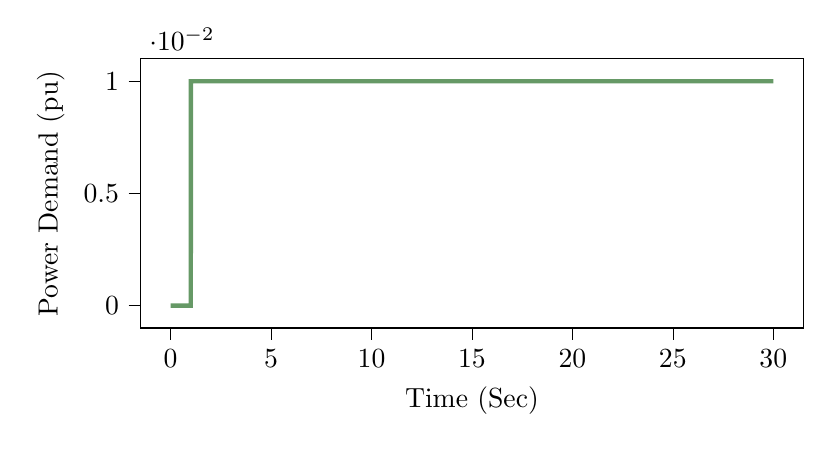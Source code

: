 % This file was created by tikzplotlib v0.9.1.
\begin{tikzpicture}

\definecolor{color0}{rgb}{0.122,0.467,0.706}

\begin{axis}[
compat=newest,
tick align=outside,
tick pos=left,
x grid style={white!69.02!black},
xmin=-1.5, xmax=31.5,
xtick style={color=black},
y grid style={white!69.02!black},
ymin=-0.001, ymax=0.011,
ytick style={color=black},
scaled y ticks=true,
scaled y ticks=base 10:2,
width=10cm,
height=5cm,
xlabel=Time (Sec),
ylabel=Power Demand (pu)
]
\addplot [ultra thick, green!20!gray]
table {%
0 0
0.01 0
0.02 0
0.03 0
0.04 0
0.05 0
0.06 0
0.07 0
0.08 0
0.09 0
0.1 0
0.11 0
0.12 0
0.13 0
0.14 0
0.15 0
0.16 0
0.17 0
0.18 0
0.19 0
0.2 0
0.21 0
0.22 0
0.23 0
0.24 0
0.25 0
0.26 0
0.27 0
0.28 0
0.29 0
0.3 0
0.31 0
0.32 0
0.33 0
0.34 0
0.35 0
0.36 0
0.37 0
0.38 0
0.39 0
0.4 0
0.41 0
0.42 0
0.43 0
0.44 0
0.45 0
0.46 0
0.47 0
0.48 0
0.49 0
0.5 0
0.51 0
0.52 0
0.53 0
0.54 0
0.55 0
0.56 0
0.57 0
0.58 0
0.59 0
0.6 0
0.61 0
0.62 0
0.63 0
0.64 0
0.65 0
0.66 0
0.67 0
0.68 0
0.69 0
0.7 0
0.71 0
0.72 0
0.73 0
0.74 0
0.75 0
0.76 0
0.77 0
0.78 0
0.79 0
0.8 0
0.81 0
0.82 0
0.83 0
0.84 0
0.85 0
0.86 0
0.87 0
0.88 0
0.89 0
0.9 0
0.91 0
0.92 0
0.93 0
0.94 0
0.95 0
0.96 0
0.97 0
0.98 0
0.99 0
1 0
1.01 0.01
1.02 0.01
1.03 0.01
1.04 0.01
1.05 0.01
1.06 0.01
1.07 0.01
1.08 0.01
1.09 0.01
1.1 0.01
1.11 0.01
1.12 0.01
1.13 0.01
1.14 0.01
1.15 0.01
1.16 0.01
1.17 0.01
1.18 0.01
1.19 0.01
1.2 0.01
1.21 0.01
1.22 0.01
1.23 0.01
1.24 0.01
1.25 0.01
1.26 0.01
1.27 0.01
1.28 0.01
1.29 0.01
1.3 0.01
1.31 0.01
1.32 0.01
1.33 0.01
1.34 0.01
1.35 0.01
1.36 0.01
1.37 0.01
1.38 0.01
1.39 0.01
1.4 0.01
1.41 0.01
1.42 0.01
1.43 0.01
1.44 0.01
1.45 0.01
1.46 0.01
1.47 0.01
1.48 0.01
1.49 0.01
1.5 0.01
1.51 0.01
1.52 0.01
1.53 0.01
1.54 0.01
1.55 0.01
1.56 0.01
1.57 0.01
1.58 0.01
1.59 0.01
1.6 0.01
1.61 0.01
1.62 0.01
1.63 0.01
1.64 0.01
1.65 0.01
1.66 0.01
1.67 0.01
1.68 0.01
1.69 0.01
1.7 0.01
1.71 0.01
1.72 0.01
1.73 0.01
1.74 0.01
1.75 0.01
1.76 0.01
1.77 0.01
1.78 0.01
1.79 0.01
1.8 0.01
1.81 0.01
1.82 0.01
1.83 0.01
1.84 0.01
1.85 0.01
1.86 0.01
1.87 0.01
1.88 0.01
1.89 0.01
1.9 0.01
1.91 0.01
1.92 0.01
1.93 0.01
1.94 0.01
1.95 0.01
1.96 0.01
1.97 0.01
1.98 0.01
1.99 0.01
2 0.01
2.01 0.01
2.02 0.01
2.03 0.01
2.04 0.01
2.05 0.01
2.06 0.01
2.07 0.01
2.08 0.01
2.09 0.01
2.1 0.01
2.11 0.01
2.12 0.01
2.13 0.01
2.14 0.01
2.15 0.01
2.16 0.01
2.17 0.01
2.18 0.01
2.19 0.01
2.2 0.01
2.21 0.01
2.22 0.01
2.23 0.01
2.24 0.01
2.25 0.01
2.26 0.01
2.27 0.01
2.28 0.01
2.29 0.01
2.3 0.01
2.31 0.01
2.32 0.01
2.33 0.01
2.34 0.01
2.35 0.01
2.36 0.01
2.37 0.01
2.38 0.01
2.39 0.01
2.4 0.01
2.41 0.01
2.42 0.01
2.43 0.01
2.44 0.01
2.45 0.01
2.46 0.01
2.47 0.01
2.48 0.01
2.49 0.01
2.5 0.01
2.51 0.01
2.52 0.01
2.53 0.01
2.54 0.01
2.55 0.01
2.56 0.01
2.57 0.01
2.58 0.01
2.59 0.01
2.6 0.01
2.61 0.01
2.62 0.01
2.63 0.01
2.64 0.01
2.65 0.01
2.66 0.01
2.67 0.01
2.68 0.01
2.69 0.01
2.7 0.01
2.71 0.01
2.72 0.01
2.73 0.01
2.74 0.01
2.75 0.01
2.76 0.01
2.77 0.01
2.78 0.01
2.79 0.01
2.8 0.01
2.81 0.01
2.82 0.01
2.83 0.01
2.84 0.01
2.85 0.01
2.86 0.01
2.87 0.01
2.88 0.01
2.89 0.01
2.9 0.01
2.91 0.01
2.92 0.01
2.93 0.01
2.94 0.01
2.95 0.01
2.96 0.01
2.97 0.01
2.98 0.01
2.99 0.01
3.0 0.01
3.01 0.01
3.02 0.01
3.03 0.01
3.04 0.01
3.05 0.01
3.06 0.01
3.07 0.01
3.08 0.01
3.09 0.01
3.1 0.01
3.11 0.01
3.12 0.01
3.13 0.01
3.14 0.01
3.15 0.01
3.16 0.01
3.17 0.01
3.18 0.01
3.19 0.01
3.2 0.01
3.21 0.01
3.22 0.01
3.23 0.01
3.24 0.01
3.25 0.01
3.26 0.01
3.27 0.01
3.28 0.01
3.29 0.01
3.3 0.01
3.31 0.01
3.32 0.01
3.33 0.01
3.34 0.01
3.35 0.01
3.36 0.01
3.37 0.01
3.38 0.01
3.39 0.01
3.4 0.01
3.41 0.01
3.42 0.01
3.43 0.01
3.44 0.01
3.45 0.01
3.46 0.01
3.47 0.01
3.48 0.01
3.49 0.01
3.5 0.01
3.51 0.01
3.52 0.01
3.53 0.01
3.54 0.01
3.55 0.01
3.56 0.01
3.57 0.01
3.58 0.01
3.59 0.01
3.6 0.01
3.61 0.01
3.62 0.01
3.63 0.01
3.64 0.01
3.65 0.01
3.66 0.01
3.67 0.01
3.68 0.01
3.69 0.01
3.7 0.01
3.71 0.01
3.72 0.01
3.73 0.01
3.74 0.01
3.75 0.01
3.76 0.01
3.77 0.01
3.78 0.01
3.79 0.01
3.8 0.01
3.81 0.01
3.82 0.01
3.83 0.01
3.84 0.01
3.85 0.01
3.86 0.01
3.87 0.01
3.88 0.01
3.89 0.01
3.9 0.01
3.91 0.01
3.92 0.01
3.93 0.01
3.94 0.01
3.95 0.01
3.96 0.01
3.97 0.01
3.98 0.01
3.99 0.01
4.0 0.01
4.01 0.01
4.02 0.01
4.03 0.01
4.04 0.01
4.05 0.01
4.06 0.01
4.07 0.01
4.08 0.01
4.09 0.01
4.1 0.01
4.11 0.01
4.12 0.01
4.13 0.01
4.14 0.01
4.15 0.01
4.16 0.01
4.17 0.01
4.18 0.01
4.19 0.01
4.2 0.01
4.21 0.01
4.22 0.01
4.23 0.01
4.24 0.01
4.25 0.01
4.26 0.01
4.27 0.01
4.28 0.01
4.29 0.01
4.3 0.01
4.31 0.01
4.32 0.01
4.33 0.01
4.34 0.01
4.35 0.01
4.36 0.01
4.37 0.01
4.38 0.01
4.39 0.01
4.4 0.01
4.41 0.01
4.42 0.01
4.43 0.01
4.44 0.01
4.45 0.01
4.46 0.01
4.47 0.01
4.48 0.01
4.49 0.01
4.5 0.01
4.51 0.01
4.52 0.01
4.53 0.01
4.54 0.01
4.55 0.01
4.56 0.01
4.57 0.01
4.58 0.01
4.59 0.01
4.6 0.01
4.61 0.01
4.62 0.01
4.63 0.01
4.64 0.01
4.65 0.01
4.66 0.01
4.67 0.01
4.68 0.01
4.69 0.01
4.7 0.01
4.71 0.01
4.72 0.01
4.73 0.01
4.74 0.01
4.75 0.01
4.76 0.01
4.77 0.01
4.78 0.01
4.79 0.01
4.8 0.01
4.81 0.01
4.82 0.01
4.83 0.01
4.84 0.01
4.85 0.01
4.86 0.01
4.87 0.01
4.88 0.01
4.89 0.01
4.9 0.01
4.91 0.01
4.92 0.01
4.93 0.01
4.94 0.01
4.95 0.01
4.96 0.01
4.97 0.01
4.98 0.01
4.99 0.01
5.0 0.01
5.01 0.01
5.02 0.01
5.03 0.01
5.04 0.01
5.05 0.01
5.06 0.01
5.07 0.01
5.08 0.01
5.09 0.01
5.1 0.01
5.11 0.01
5.12 0.01
5.13 0.01
5.14 0.01
5.15 0.01
5.16 0.01
5.17 0.01
5.18 0.01
5.19 0.01
5.2 0.01
5.21 0.01
5.22 0.01
5.23 0.01
5.24 0.01
5.25 0.01
5.26 0.01
5.27 0.01
5.28 0.01
5.29 0.01
5.3 0.01
5.31 0.01
5.32 0.01
5.33 0.01
5.34 0.01
5.35 0.01
5.36 0.01
5.37 0.01
5.38 0.01
5.39 0.01
5.4 0.01
5.41 0.01
5.42 0.01
5.43 0.01
5.44 0.01
5.45 0.01
5.46 0.01
5.47 0.01
5.48 0.01
5.49 0.01
5.5 0.01
5.51 0.01
5.52 0.01
5.53 0.01
5.54 0.01
5.55 0.01
5.56 0.01
5.57 0.01
5.58 0.01
5.59 0.01
5.6 0.01
5.61 0.01
5.62 0.01
5.63 0.01
5.64 0.01
5.65 0.01
5.66 0.01
5.67 0.01
5.68 0.01
5.69 0.01
5.7 0.01
5.71 0.01
5.72 0.01
5.73 0.01
5.74 0.01
5.75 0.01
5.76 0.01
5.77 0.01
5.78 0.01
5.79 0.01
5.8 0.01
5.81 0.01
5.82 0.01
5.83 0.01
5.84 0.01
5.85 0.01
5.86 0.01
5.87 0.01
5.88 0.01
5.89 0.01
5.9 0.01
5.91 0.01
5.92 0.01
5.93 0.01
5.94 0.01
5.95 0.01
5.96 0.01
5.97 0.01
5.98 0.01
5.99 0.01
6.0 0.01
6.01 0.01
6.02 0.01
6.03 0.01
6.04 0.01
6.05 0.01
6.06 0.01
6.07 0.01
6.08 0.01
6.09 0.01
6.1 0.01
6.11 0.01
6.12 0.01
6.13 0.01
6.14 0.01
6.15 0.01
6.16 0.01
6.17 0.01
6.18 0.01
6.19 0.01
6.2 0.01
6.21 0.01
6.22 0.01
6.23 0.01
6.24 0.01
6.25 0.01
6.26 0.01
6.27 0.01
6.28 0.01
6.29 0.01
6.3 0.01
6.31 0.01
6.32 0.01
6.33 0.01
6.34 0.01
6.35 0.01
6.36 0.01
6.37 0.01
6.38 0.01
6.39 0.01
6.4 0.01
6.41 0.01
6.42 0.01
6.43 0.01
6.44 0.01
6.45 0.01
6.46 0.01
6.47 0.01
6.48 0.01
6.49 0.01
6.5 0.01
6.51 0.01
6.52 0.01
6.53 0.01
6.54 0.01
6.55 0.01
6.56 0.01
6.57 0.01
6.58 0.01
6.59 0.01
6.6 0.01
6.61 0.01
6.62 0.01
6.63 0.01
6.64 0.01
6.65 0.01
6.66 0.01
6.67 0.01
6.68 0.01
6.69 0.01
6.7 0.01
6.71 0.01
6.72 0.01
6.73 0.01
6.74 0.01
6.75 0.01
6.76 0.01
6.77 0.01
6.78 0.01
6.79 0.01
6.8 0.01
6.81 0.01
6.82 0.01
6.83 0.01
6.84 0.01
6.85 0.01
6.86 0.01
6.87 0.01
6.88 0.01
6.89 0.01
6.9 0.01
6.91 0.01
6.92 0.01
6.93 0.01
6.94 0.01
6.95 0.01
6.96 0.01
6.97 0.01
6.98 0.01
6.99 0.01
7.0 0.01
7.01 0.01
7.02 0.01
7.03 0.01
7.04 0.01
7.05 0.01
7.06 0.01
7.07 0.01
7.08 0.01
7.09 0.01
7.1 0.01
7.11 0.01
7.12 0.01
7.13 0.01
7.14 0.01
7.15 0.01
7.16 0.01
7.17 0.01
7.18 0.01
7.19 0.01
7.2 0.01
7.21 0.01
7.22 0.01
7.23 0.01
7.24 0.01
7.25 0.01
7.26 0.01
7.27 0.01
7.28 0.01
7.29 0.01
7.3 0.01
7.31 0.01
7.32 0.01
7.33 0.01
7.34 0.01
7.35 0.01
7.36 0.01
7.37 0.01
7.38 0.01
7.39 0.01
7.4 0.01
7.41 0.01
7.42 0.01
7.43 0.01
7.44 0.01
7.45 0.01
7.46 0.01
7.47 0.01
7.48 0.01
7.49 0.01
7.5 0.01
7.51 0.01
7.52 0.01
7.53 0.01
7.54 0.01
7.55 0.01
7.56 0.01
7.57 0.01
7.58 0.01
7.59 0.01
7.6 0.01
7.61 0.01
7.62 0.01
7.63 0.01
7.64 0.01
7.65 0.01
7.66 0.01
7.67 0.01
7.68 0.01
7.69 0.01
7.7 0.01
7.71 0.01
7.72 0.01
7.73 0.01
7.74 0.01
7.75 0.01
7.76 0.01
7.77 0.01
7.78 0.01
7.79 0.01
7.8 0.01
7.81 0.01
7.82 0.01
7.83 0.01
7.84 0.01
7.85 0.01
7.86 0.01
7.87 0.01
7.88 0.01
7.89 0.01
7.9 0.01
7.91 0.01
7.92 0.01
7.93 0.01
7.94 0.01
7.95 0.01
7.96 0.01
7.97 0.01
7.98 0.01
7.99 0.01
8.0 0.01
8.01 0.01
8.02 0.01
8.03 0.01
8.04 0.01
8.05 0.01
8.06 0.01
8.07 0.01
8.08 0.01
8.09 0.01
8.1 0.01
8.11 0.01
8.12 0.01
8.13 0.01
8.14 0.01
8.15 0.01
8.16 0.01
8.17 0.01
8.18 0.01
8.19 0.01
8.2 0.01
8.21 0.01
8.22 0.01
8.23 0.01
8.24 0.01
8.25 0.01
8.26 0.01
8.27 0.01
8.28 0.01
8.29 0.01
8.3 0.01
8.31 0.01
8.32 0.01
8.33 0.01
8.34 0.01
8.35 0.01
8.36 0.01
8.37 0.01
8.38 0.01
8.39 0.01
8.4 0.01
8.41 0.01
8.42 0.01
8.43 0.01
8.44 0.01
8.45 0.01
8.46 0.01
8.47 0.01
8.48 0.01
8.49 0.01
8.5 0.01
8.51 0.01
8.52 0.01
8.53 0.01
8.54 0.01
8.55 0.01
8.56 0.01
8.57 0.01
8.58 0.01
8.59 0.01
8.6 0.01
8.61 0.01
8.62 0.01
8.63 0.01
8.64 0.01
8.65 0.01
8.66 0.01
8.67 0.01
8.68 0.01
8.69 0.01
8.7 0.01
8.71 0.01
8.72 0.01
8.73 0.01
8.74 0.01
8.75 0.01
8.76 0.01
8.77 0.01
8.78 0.01
8.79 0.01
8.8 0.01
8.81 0.01
8.82 0.01
8.83 0.01
8.84 0.01
8.85 0.01
8.86 0.01
8.87 0.01
8.88 0.01
8.89 0.01
8.9 0.01
8.91 0.01
8.92 0.01
8.93 0.01
8.94 0.01
8.95 0.01
8.96 0.01
8.97 0.01
8.98 0.01
8.99 0.01
9.0 0.01
9.01 0.01
9.02 0.01
9.03 0.01
9.04 0.01
9.05 0.01
9.06 0.01
9.07 0.01
9.08 0.01
9.09 0.01
9.1 0.01
9.11 0.01
9.12 0.01
9.13 0.01
9.14 0.01
9.15 0.01
9.16 0.01
9.17 0.01
9.18 0.01
9.19 0.01
9.2 0.01
9.21 0.01
9.22 0.01
9.23 0.01
9.24 0.01
9.25 0.01
9.26 0.01
9.27 0.01
9.28 0.01
9.29 0.01
9.3 0.01
9.31 0.01
9.32 0.01
9.33 0.01
9.34 0.01
9.35 0.01
9.36 0.01
9.37 0.01
9.38 0.01
9.39 0.01
9.4 0.01
9.41 0.01
9.42 0.01
9.43 0.01
9.44 0.01
9.45 0.01
9.46 0.01
9.47 0.01
9.48 0.01
9.49 0.01
9.5 0.01
9.51 0.01
9.52 0.01
9.53 0.01
9.54 0.01
9.55 0.01
9.56 0.01
9.57 0.01
9.58 0.01
9.59 0.01
9.6 0.01
9.61 0.01
9.62 0.01
9.63 0.01
9.64 0.01
9.65 0.01
9.66 0.01
9.67 0.01
9.68 0.01
9.69 0.01
9.7 0.01
9.71 0.01
9.72 0.01
9.73 0.01
9.74 0.01
9.75 0.01
9.76 0.01
9.77 0.01
9.78 0.01
9.79 0.01
9.8 0.01
9.81 0.01
9.82 0.01
9.83 0.01
9.84 0.01
9.85 0.01
9.86 0.01
9.87 0.01
9.88 0.01
9.89 0.01
9.9 0.01
9.91 0.01
9.92 0.01
9.93 0.01
9.94 0.01
9.95 0.01
9.96 0.01
9.97 0.01
9.98 0.01
9.99 0.01
10.0 0.01
10.01 0.01
10.02 0.01
10.03 0.01
10.04 0.01
10.05 0.01
10.06 0.01
10.07 0.01
10.08 0.01
10.09 0.01
10.1 0.01
10.11 0.01
10.12 0.01
10.13 0.01
10.14 0.01
10.15 0.01
10.16 0.01
10.17 0.01
10.18 0.01
10.19 0.01
10.2 0.01
10.21 0.01
10.22 0.01
10.23 0.01
10.24 0.01
10.25 0.01
10.26 0.01
10.27 0.01
10.28 0.01
10.29 0.01
10.3 0.01
10.31 0.01
10.32 0.01
10.33 0.01
10.34 0.01
10.35 0.01
10.36 0.01
10.37 0.01
10.38 0.01
10.39 0.01
10.4 0.01
10.41 0.01
10.42 0.01
10.43 0.01
10.44 0.01
10.45 0.01
10.46 0.01
10.47 0.01
10.48 0.01
10.49 0.01
10.5 0.01
10.51 0.01
10.52 0.01
10.53 0.01
10.54 0.01
10.55 0.01
10.56 0.01
10.57 0.01
10.58 0.01
10.59 0.01
10.6 0.01
10.61 0.01
10.62 0.01
10.63 0.01
10.64 0.01
10.65 0.01
10.66 0.01
10.67 0.01
10.68 0.01
10.69 0.01
10.7 0.01
10.71 0.01
10.72 0.01
10.73 0.01
10.74 0.01
10.75 0.01
10.76 0.01
10.77 0.01
10.78 0.01
10.79 0.01
10.8 0.01
10.81 0.01
10.82 0.01
10.83 0.01
10.84 0.01
10.85 0.01
10.86 0.01
10.87 0.01
10.88 0.01
10.89 0.01
10.9 0.01
10.91 0.01
10.92 0.01
10.93 0.01
10.94 0.01
10.95 0.01
10.96 0.01
10.97 0.01
10.98 0.01
10.99 0.01
11.0 0.01
11.01 0.01
11.02 0.01
11.03 0.01
11.04 0.01
11.05 0.01
11.06 0.01
11.07 0.01
11.08 0.01
11.09 0.01
11.1 0.01
11.11 0.01
11.12 0.01
11.13 0.01
11.14 0.01
11.15 0.01
11.16 0.01
11.17 0.01
11.18 0.01
11.19 0.01
11.2 0.01
11.21 0.01
11.22 0.01
11.23 0.01
11.24 0.01
11.25 0.01
11.26 0.01
11.27 0.01
11.28 0.01
11.29 0.01
11.3 0.01
11.31 0.01
11.32 0.01
11.33 0.01
11.34 0.01
11.35 0.01
11.36 0.01
11.37 0.01
11.38 0.01
11.39 0.01
11.4 0.01
11.41 0.01
11.42 0.01
11.43 0.01
11.44 0.01
11.45 0.01
11.46 0.01
11.47 0.01
11.48 0.01
11.49 0.01
11.5 0.01
11.51 0.01
11.52 0.01
11.53 0.01
11.54 0.01
11.55 0.01
11.56 0.01
11.57 0.01
11.58 0.01
11.59 0.01
11.6 0.01
11.61 0.01
11.62 0.01
11.63 0.01
11.64 0.01
11.65 0.01
11.66 0.01
11.67 0.01
11.68 0.01
11.69 0.01
11.7 0.01
11.71 0.01
11.72 0.01
11.73 0.01
11.74 0.01
11.75 0.01
11.76 0.01
11.77 0.01
11.78 0.01
11.79 0.01
11.8 0.01
11.81 0.01
11.82 0.01
11.83 0.01
11.84 0.01
11.85 0.01
11.86 0.01
11.87 0.01
11.88 0.01
11.89 0.01
11.9 0.01
11.91 0.01
11.92 0.01
11.93 0.01
11.94 0.01
11.95 0.01
11.96 0.01
11.97 0.01
11.98 0.01
11.99 0.01
12.0 0.01
12.01 0.01
12.02 0.01
12.03 0.01
12.04 0.01
12.05 0.01
12.06 0.01
12.07 0.01
12.08 0.01
12.09 0.01
12.1 0.01
12.11 0.01
12.12 0.01
12.13 0.01
12.14 0.01
12.15 0.01
12.16 0.01
12.17 0.01
12.18 0.01
12.19 0.01
12.2 0.01
12.21 0.01
12.22 0.01
12.23 0.01
12.24 0.01
12.25 0.01
12.26 0.01
12.27 0.01
12.28 0.01
12.29 0.01
12.3 0.01
12.31 0.01
12.32 0.01
12.33 0.01
12.34 0.01
12.35 0.01
12.36 0.01
12.37 0.01
12.38 0.01
12.39 0.01
12.4 0.01
12.41 0.01
12.42 0.01
12.43 0.01
12.44 0.01
12.45 0.01
12.46 0.01
12.47 0.01
12.48 0.01
12.49 0.01
12.5 0.01
12.51 0.01
12.52 0.01
12.53 0.01
12.54 0.01
12.55 0.01
12.56 0.01
12.57 0.01
12.58 0.01
12.59 0.01
12.6 0.01
12.61 0.01
12.62 0.01
12.63 0.01
12.64 0.01
12.65 0.01
12.66 0.01
12.67 0.01
12.68 0.01
12.69 0.01
12.7 0.01
12.71 0.01
12.72 0.01
12.73 0.01
12.74 0.01
12.75 0.01
12.76 0.01
12.77 0.01
12.78 0.01
12.79 0.01
12.8 0.01
12.81 0.01
12.82 0.01
12.83 0.01
12.84 0.01
12.85 0.01
12.86 0.01
12.87 0.01
12.88 0.01
12.89 0.01
12.9 0.01
12.91 0.01
12.92 0.01
12.93 0.01
12.94 0.01
12.95 0.01
12.96 0.01
12.97 0.01
12.98 0.01
12.99 0.01
13.0 0.01
13.01 0.01
13.02 0.01
13.03 0.01
13.04 0.01
13.05 0.01
13.06 0.01
13.07 0.01
13.08 0.01
13.09 0.01
13.1 0.01
13.11 0.01
13.12 0.01
13.13 0.01
13.14 0.01
13.15 0.01
13.16 0.01
13.17 0.01
13.18 0.01
13.19 0.01
13.2 0.01
13.21 0.01
13.22 0.01
13.23 0.01
13.24 0.01
13.25 0.01
13.26 0.01
13.27 0.01
13.28 0.01
13.29 0.01
13.3 0.01
13.31 0.01
13.32 0.01
13.33 0.01
13.34 0.01
13.35 0.01
13.36 0.01
13.37 0.01
13.38 0.01
13.39 0.01
13.4 0.01
13.41 0.01
13.42 0.01
13.43 0.01
13.44 0.01
13.45 0.01
13.46 0.01
13.47 0.01
13.48 0.01
13.49 0.01
13.5 0.01
13.51 0.01
13.52 0.01
13.53 0.01
13.54 0.01
13.55 0.01
13.56 0.01
13.57 0.01
13.58 0.01
13.59 0.01
13.6 0.01
13.61 0.01
13.62 0.01
13.63 0.01
13.64 0.01
13.65 0.01
13.66 0.01
13.67 0.01
13.68 0.01
13.69 0.01
13.7 0.01
13.71 0.01
13.72 0.01
13.73 0.01
13.74 0.01
13.75 0.01
13.76 0.01
13.77 0.01
13.78 0.01
13.79 0.01
13.8 0.01
13.81 0.01
13.82 0.01
13.83 0.01
13.84 0.01
13.85 0.01
13.86 0.01
13.87 0.01
13.88 0.01
13.89 0.01
13.9 0.01
13.91 0.01
13.92 0.01
13.93 0.01
13.94 0.01
13.95 0.01
13.96 0.01
13.97 0.01
13.98 0.01
13.99 0.01
14.0 0.01
14.01 0.01
14.02 0.01
14.03 0.01
14.04 0.01
14.05 0.01
14.06 0.01
14.07 0.01
14.08 0.01
14.09 0.01
14.1 0.01
14.11 0.01
14.12 0.01
14.13 0.01
14.14 0.01
14.15 0.01
14.16 0.01
14.17 0.01
14.18 0.01
14.19 0.01
14.2 0.01
14.21 0.01
14.22 0.01
14.23 0.01
14.24 0.01
14.25 0.01
14.26 0.01
14.27 0.01
14.28 0.01
14.29 0.01
14.3 0.01
14.31 0.01
14.32 0.01
14.33 0.01
14.34 0.01
14.35 0.01
14.36 0.01
14.37 0.01
14.38 0.01
14.39 0.01
14.4 0.01
14.41 0.01
14.42 0.01
14.43 0.01
14.44 0.01
14.45 0.01
14.46 0.01
14.47 0.01
14.48 0.01
14.49 0.01
14.5 0.01
14.51 0.01
14.52 0.01
14.53 0.01
14.54 0.01
14.55 0.01
14.56 0.01
14.57 0.01
14.58 0.01
14.59 0.01
14.6 0.01
14.61 0.01
14.62 0.01
14.63 0.01
14.64 0.01
14.65 0.01
14.66 0.01
14.67 0.01
14.68 0.01
14.69 0.01
14.7 0.01
14.71 0.01
14.72 0.01
14.73 0.01
14.74 0.01
14.75 0.01
14.76 0.01
14.77 0.01
14.78 0.01
14.79 0.01
14.8 0.01
14.81 0.01
14.82 0.01
14.83 0.01
14.84 0.01
14.85 0.01
14.86 0.01
14.87 0.01
14.88 0.01
14.89 0.01
14.9 0.01
14.91 0.01
14.92 0.01
14.93 0.01
14.94 0.01
14.95 0.01
14.96 0.01
14.97 0.01
14.98 0.01
14.99 0.01
15.0 0.01
15.01 0.01
15.02 0.01
15.03 0.01
15.04 0.01
15.05 0.01
15.06 0.01
15.07 0.01
15.08 0.01
15.09 0.01
15.1 0.01
15.11 0.01
15.12 0.01
15.13 0.01
15.14 0.01
15.15 0.01
15.16 0.01
15.17 0.01
15.18 0.01
15.19 0.01
15.2 0.01
15.21 0.01
15.22 0.01
15.23 0.01
15.24 0.01
15.25 0.01
15.26 0.01
15.27 0.01
15.28 0.01
15.29 0.01
15.3 0.01
15.31 0.01
15.32 0.01
15.33 0.01
15.34 0.01
15.35 0.01
15.36 0.01
15.37 0.01
15.38 0.01
15.39 0.01
15.4 0.01
15.41 0.01
15.42 0.01
15.43 0.01
15.44 0.01
15.45 0.01
15.46 0.01
15.47 0.01
15.48 0.01
15.49 0.01
15.5 0.01
15.51 0.01
15.52 0.01
15.53 0.01
15.54 0.01
15.55 0.01
15.56 0.01
15.57 0.01
15.58 0.01
15.59 0.01
15.6 0.01
15.61 0.01
15.62 0.01
15.63 0.01
15.64 0.01
15.65 0.01
15.66 0.01
15.67 0.01
15.68 0.01
15.69 0.01
15.7 0.01
15.71 0.01
15.72 0.01
15.73 0.01
15.74 0.01
15.75 0.01
15.76 0.01
15.77 0.01
15.78 0.01
15.79 0.01
15.8 0.01
15.81 0.01
15.82 0.01
15.83 0.01
15.84 0.01
15.85 0.01
15.86 0.01
15.87 0.01
15.88 0.01
15.89 0.01
15.9 0.01
15.91 0.01
15.92 0.01
15.93 0.01
15.94 0.01
15.95 0.01
15.96 0.01
15.97 0.01
15.98 0.01
15.99 0.01
16.0 0.01
16.01 0.01
16.02 0.01
16.03 0.01
16.04 0.01
16.05 0.01
16.06 0.01
16.07 0.01
16.08 0.01
16.09 0.01
16.1 0.01
16.11 0.01
16.12 0.01
16.13 0.01
16.14 0.01
16.15 0.01
16.16 0.01
16.17 0.01
16.18 0.01
16.19 0.01
16.2 0.01
16.21 0.01
16.22 0.01
16.23 0.01
16.24 0.01
16.25 0.01
16.26 0.01
16.27 0.01
16.28 0.01
16.29 0.01
16.3 0.01
16.31 0.01
16.32 0.01
16.33 0.01
16.34 0.01
16.35 0.01
16.36 0.01
16.37 0.01
16.38 0.01
16.39 0.01
16.4 0.01
16.41 0.01
16.42 0.01
16.43 0.01
16.44 0.01
16.45 0.01
16.46 0.01
16.47 0.01
16.48 0.01
16.49 0.01
16.5 0.01
16.51 0.01
16.52 0.01
16.53 0.01
16.54 0.01
16.55 0.01
16.56 0.01
16.57 0.01
16.58 0.01
16.59 0.01
16.6 0.01
16.61 0.01
16.62 0.01
16.63 0.01
16.64 0.01
16.65 0.01
16.66 0.01
16.67 0.01
16.68 0.01
16.69 0.01
16.7 0.01
16.71 0.01
16.72 0.01
16.73 0.01
16.74 0.01
16.75 0.01
16.76 0.01
16.77 0.01
16.78 0.01
16.79 0.01
16.8 0.01
16.81 0.01
16.82 0.01
16.83 0.01
16.84 0.01
16.85 0.01
16.86 0.01
16.87 0.01
16.88 0.01
16.89 0.01
16.9 0.01
16.91 0.01
16.92 0.01
16.93 0.01
16.94 0.01
16.95 0.01
16.96 0.01
16.97 0.01
16.98 0.01
16.99 0.01
17.0 0.01
17.01 0.01
17.02 0.01
17.03 0.01
17.04 0.01
17.05 0.01
17.06 0.01
17.07 0.01
17.08 0.01
17.09 0.01
17.1 0.01
17.11 0.01
17.12 0.01
17.13 0.01
17.14 0.01
17.15 0.01
17.16 0.01
17.17 0.01
17.18 0.01
17.19 0.01
17.2 0.01
17.21 0.01
17.22 0.01
17.23 0.01
17.24 0.01
17.25 0.01
17.26 0.01
17.27 0.01
17.28 0.01
17.29 0.01
17.3 0.01
17.31 0.01
17.32 0.01
17.33 0.01
17.34 0.01
17.35 0.01
17.36 0.01
17.37 0.01
17.38 0.01
17.39 0.01
17.4 0.01
17.41 0.01
17.42 0.01
17.43 0.01
17.44 0.01
17.45 0.01
17.46 0.01
17.47 0.01
17.48 0.01
17.49 0.01
17.5 0.01
17.51 0.01
17.52 0.01
17.53 0.01
17.54 0.01
17.55 0.01
17.56 0.01
17.57 0.01
17.58 0.01
17.59 0.01
17.6 0.01
17.61 0.01
17.62 0.01
17.63 0.01
17.64 0.01
17.65 0.01
17.66 0.01
17.67 0.01
17.68 0.01
17.69 0.01
17.7 0.01
17.71 0.01
17.72 0.01
17.73 0.01
17.74 0.01
17.75 0.01
17.76 0.01
17.77 0.01
17.78 0.01
17.79 0.01
17.8 0.01
17.81 0.01
17.82 0.01
17.83 0.01
17.84 0.01
17.85 0.01
17.86 0.01
17.87 0.01
17.88 0.01
17.89 0.01
17.9 0.01
17.91 0.01
17.92 0.01
17.93 0.01
17.94 0.01
17.95 0.01
17.96 0.01
17.97 0.01
17.98 0.01
17.99 0.01
18 0.01
18.01 0.01
18.02 0.01
18.03 0.01
18.04 0.01
18.05 0.01
18.06 0.01
18.07 0.01
18.08 0.01
18.09 0.01
18.1 0.01
18.11 0.01
18.12 0.01
18.13 0.01
18.14 0.01
18.15 0.01
18.16 0.01
18.17 0.01
18.18 0.01
18.19 0.01
18.2 0.01
18.21 0.01
18.22 0.01
18.23 0.01
18.24 0.01
18.25 0.01
18.26 0.01
18.27 0.01
18.28 0.01
18.29 0.01
18.3 0.01
18.31 0.01
18.32 0.01
18.33 0.01
18.34 0.01
18.35 0.01
18.36 0.01
18.37 0.01
18.38 0.01
18.39 0.01
18.4 0.01
18.41 0.01
18.42 0.01
18.43 0.01
18.44 0.01
18.45 0.01
18.46 0.01
18.47 0.01
18.48 0.01
18.49 0.01
18.5 0.01
18.51 0.01
18.52 0.01
18.53 0.01
18.54 0.01
18.55 0.01
18.56 0.01
18.57 0.01
18.58 0.01
18.59 0.01
18.6 0.01
18.61 0.01
18.62 0.01
18.63 0.01
18.64 0.01
18.65 0.01
18.66 0.01
18.67 0.01
18.68 0.01
18.69 0.01
18.7 0.01
18.71 0.01
18.72 0.01
18.73 0.01
18.74 0.01
18.75 0.01
18.76 0.01
18.77 0.01
18.78 0.01
18.79 0.01
18.8 0.01
18.81 0.01
18.82 0.01
18.83 0.01
18.84 0.01
18.85 0.01
18.86 0.01
18.87 0.01
18.88 0.01
18.89 0.01
18.9 0.01
18.91 0.01
18.92 0.01
18.93 0.01
18.94 0.01
18.95 0.01
18.96 0.01
18.97 0.01
18.98 0.01
18.99 0.01
19.0 0.01
19.01 0.01
19.02 0.01
19.03 0.01
19.04 0.01
19.05 0.01
19.06 0.01
19.07 0.01
19.08 0.01
19.09 0.01
19.1 0.01
19.11 0.01
19.12 0.01
19.13 0.01
19.14 0.01
19.15 0.01
19.16 0.01
19.17 0.01
19.18 0.01
19.19 0.01
19.2 0.01
19.21 0.01
19.22 0.01
19.23 0.01
19.24 0.01
19.25 0.01
19.26 0.01
19.27 0.01
19.28 0.01
19.29 0.01
19.3 0.01
19.31 0.01
19.32 0.01
19.33 0.01
19.34 0.01
19.35 0.01
19.36 0.01
19.37 0.01
19.38 0.01
19.39 0.01
19.4 0.01
19.41 0.01
19.42 0.01
19.43 0.01
19.44 0.01
19.45 0.01
19.46 0.01
19.47 0.01
19.48 0.01
19.49 0.01
19.5 0.01
19.51 0.01
19.52 0.01
19.53 0.01
19.54 0.01
19.55 0.01
19.56 0.01
19.57 0.01
19.58 0.01
19.59 0.01
19.6 0.01
19.61 0.01
19.62 0.01
19.63 0.01
19.64 0.01
19.65 0.01
19.66 0.01
19.67 0.01
19.68 0.01
19.69 0.01
19.7 0.01
19.71 0.01
19.72 0.01
19.73 0.01
19.74 0.01
19.75 0.01
19.76 0.01
19.77 0.01
19.78 0.01
19.79 0.01
19.8 0.01
19.81 0.01
19.82 0.01
19.83 0.01
19.84 0.01
19.85 0.01
19.86 0.01
19.87 0.01
19.88 0.01
19.89 0.01
19.9 0.01
19.91 0.01
19.92 0.01
19.93 0.01
19.94 0.01
19.95 0.01
19.96 0.01
19.97 0.01
19.98 0.01
19.99 0.01
20.0 0.01
20.01 0.01
20.02 0.01
20.03 0.01
20.04 0.01
20.05 0.01
20.06 0.01
20.07 0.01
20.08 0.01
20.09 0.01
20.1 0.01
20.11 0.01
20.12 0.01
20.13 0.01
20.14 0.01
20.15 0.01
20.16 0.01
20.17 0.01
20.18 0.01
20.19 0.01
20.2 0.01
20.21 0.01
20.22 0.01
20.23 0.01
20.24 0.01
20.25 0.01
20.26 0.01
20.27 0.01
20.28 0.01
20.29 0.01
20.3 0.01
20.31 0.01
20.32 0.01
20.33 0.01
20.34 0.01
20.35 0.01
20.36 0.01
20.37 0.01
20.38 0.01
20.39 0.01
20.4 0.01
20.41 0.01
20.42 0.01
20.43 0.01
20.44 0.01
20.45 0.01
20.46 0.01
20.47 0.01
20.48 0.01
20.49 0.01
20.5 0.01
20.51 0.01
20.52 0.01
20.53 0.01
20.54 0.01
20.55 0.01
20.56 0.01
20.57 0.01
20.58 0.01
20.59 0.01
20.6 0.01
20.61 0.01
20.62 0.01
20.63 0.01
20.64 0.01
20.65 0.01
20.66 0.01
20.67 0.01
20.68 0.01
20.69 0.01
20.7 0.01
20.71 0.01
20.72 0.01
20.73 0.01
20.74 0.01
20.75 0.01
20.76 0.01
20.77 0.01
20.78 0.01
20.79 0.01
20.8 0.01
20.81 0.01
20.82 0.01
20.83 0.01
20.84 0.01
20.85 0.01
20.86 0.01
20.87 0.01
20.88 0.01
20.89 0.01
20.9 0.01
20.91 0.01
20.92 0.01
20.93 0.01
20.94 0.01
20.95 0.01
20.96 0.01
20.97 0.01
20.98 0.01
20.99 0.01
21.0 0.01
21.01 0.01
21.02 0.01
21.03 0.01
21.04 0.01
21.05 0.01
21.06 0.01
21.07 0.01
21.08 0.01
21.09 0.01
21.1 0.01
21.11 0.01
21.12 0.01
21.13 0.01
21.14 0.01
21.15 0.01
21.16 0.01
21.17 0.01
21.18 0.01
21.19 0.01
21.2 0.01
21.21 0.01
21.22 0.01
21.23 0.01
21.24 0.01
21.25 0.01
21.26 0.01
21.27 0.01
21.28 0.01
21.29 0.01
21.3 0.01
21.31 0.01
21.32 0.01
21.33 0.01
21.34 0.01
21.35 0.01
21.36 0.01
21.37 0.01
21.38 0.01
21.39 0.01
21.4 0.01
21.41 0.01
21.42 0.01
21.43 0.01
21.44 0.01
21.45 0.01
21.46 0.01
21.47 0.01
21.48 0.01
21.49 0.01
21.5 0.01
21.51 0.01
21.52 0.01
21.53 0.01
21.54 0.01
21.55 0.01
21.56 0.01
21.57 0.01
21.58 0.01
21.59 0.01
21.6 0.01
21.61 0.01
21.62 0.01
21.63 0.01
21.64 0.01
21.65 0.01
21.66 0.01
21.67 0.01
21.68 0.01
21.69 0.01
21.7 0.01
21.71 0.01
21.72 0.01
21.73 0.01
21.74 0.01
21.75 0.01
21.76 0.01
21.77 0.01
21.78 0.01
21.79 0.01
21.8 0.01
21.81 0.01
21.82 0.01
21.83 0.01
21.84 0.01
21.85 0.01
21.86 0.01
21.87 0.01
21.88 0.01
21.89 0.01
21.9 0.01
21.91 0.01
21.92 0.01
21.93 0.01
21.94 0.01
21.95 0.01
21.96 0.01
21.97 0.01
21.98 0.01
21.99 0.01
22.0 0.01
22.01 0.01
22.02 0.01
22.03 0.01
22.04 0.01
22.05 0.01
22.06 0.01
22.07 0.01
22.08 0.01
22.09 0.01
22.1 0.01
22.11 0.01
22.12 0.01
22.13 0.01
22.14 0.01
22.15 0.01
22.16 0.01
22.17 0.01
22.18 0.01
22.19 0.01
22.2 0.01
22.21 0.01
22.22 0.01
22.23 0.01
22.24 0.01
22.25 0.01
22.26 0.01
22.27 0.01
22.28 0.01
22.29 0.01
22.3 0.01
22.31 0.01
22.32 0.01
22.33 0.01
22.34 0.01
22.35 0.01
22.36 0.01
22.37 0.01
22.38 0.01
22.39 0.01
22.4 0.01
22.41 0.01
22.42 0.01
22.43 0.01
22.44 0.01
22.45 0.01
22.46 0.01
22.47 0.01
22.48 0.01
22.49 0.01
22.5 0.01
22.51 0.01
22.52 0.01
22.53 0.01
22.54 0.01
22.55 0.01
22.56 0.01
22.57 0.01
22.58 0.01
22.59 0.01
22.6 0.01
22.61 0.01
22.62 0.01
22.63 0.01
22.64 0.01
22.65 0.01
22.66 0.01
22.67 0.01
22.68 0.01
22.69 0.01
22.7 0.01
22.71 0.01
22.72 0.01
22.73 0.01
22.74 0.01
22.75 0.01
22.76 0.01
22.77 0.01
22.78 0.01
22.79 0.01
22.8 0.01
22.81 0.01
22.82 0.01
22.83 0.01
22.84 0.01
22.85 0.01
22.86 0.01
22.87 0.01
22.88 0.01
22.89 0.01
22.9 0.01
22.91 0.01
22.92 0.01
22.93 0.01
22.94 0.01
22.95 0.01
22.96 0.01
22.97 0.01
22.98 0.01
22.99 0.01
23.0 0.01
23.01 0.01
23.02 0.01
23.03 0.01
23.04 0.01
23.05 0.01
23.06 0.01
23.07 0.01
23.08 0.01
23.09 0.01
23.1 0.01
23.11 0.01
23.12 0.01
23.13 0.01
23.14 0.01
23.15 0.01
23.16 0.01
23.17 0.01
23.18 0.01
23.19 0.01
23.2 0.01
23.21 0.01
23.22 0.01
23.23 0.01
23.24 0.01
23.25 0.01
23.26 0.01
23.27 0.01
23.28 0.01
23.29 0.01
23.3 0.01
23.31 0.01
23.32 0.01
23.33 0.01
23.34 0.01
23.35 0.01
23.36 0.01
23.37 0.01
23.38 0.01
23.39 0.01
23.4 0.01
23.41 0.01
23.42 0.01
23.43 0.01
23.44 0.01
23.45 0.01
23.46 0.01
23.47 0.01
23.48 0.01
23.49 0.01
23.5 0.01
23.51 0.01
23.52 0.01
23.53 0.01
23.54 0.01
23.55 0.01
23.56 0.01
23.57 0.01
23.58 0.01
23.59 0.01
23.6 0.01
23.61 0.01
23.62 0.01
23.63 0.01
23.64 0.01
23.65 0.01
23.66 0.01
23.67 0.01
23.68 0.01
23.69 0.01
23.7 0.01
23.71 0.01
23.72 0.01
23.73 0.01
23.74 0.01
23.75 0.01
23.76 0.01
23.77 0.01
23.78 0.01
23.79 0.01
23.8 0.01
23.81 0.01
23.82 0.01
23.83 0.01
23.84 0.01
23.85 0.01
23.86 0.01
23.87 0.01
23.88 0.01
23.89 0.01
23.9 0.01
23.91 0.01
23.92 0.01
23.93 0.01
23.94 0.01
23.95 0.01
23.96 0.01
23.97 0.01
23.98 0.01
23.99 0.01
24.0 0.01
24.01 0.01
24.02 0.01
24.03 0.01
24.04 0.01
24.05 0.01
24.06 0.01
24.07 0.01
24.08 0.01
24.09 0.01
24.1 0.01
24.11 0.01
24.12 0.01
24.13 0.01
24.14 0.01
24.15 0.01
24.16 0.01
24.17 0.01
24.18 0.01
24.19 0.01
24.2 0.01
24.21 0.01
24.22 0.01
24.23 0.01
24.24 0.01
24.25 0.01
24.26 0.01
24.27 0.01
24.28 0.01
24.29 0.01
24.3 0.01
24.31 0.01
24.32 0.01
24.33 0.01
24.34 0.01
24.35 0.01
24.36 0.01
24.37 0.01
24.38 0.01
24.39 0.01
24.4 0.01
24.41 0.01
24.42 0.01
24.43 0.01
24.44 0.01
24.45 0.01
24.46 0.01
24.47 0.01
24.48 0.01
24.49 0.01
24.5 0.01
24.51 0.01
24.52 0.01
24.53 0.01
24.54 0.01
24.55 0.01
24.56 0.01
24.57 0.01
24.58 0.01
24.59 0.01
24.6 0.01
24.61 0.01
24.62 0.01
24.63 0.01
24.64 0.01
24.65 0.01
24.66 0.01
24.67 0.01
24.68 0.01
24.69 0.01
24.7 0.01
24.71 0.01
24.72 0.01
24.73 0.01
24.74 0.01
24.75 0.01
24.76 0.01
24.77 0.01
24.78 0.01
24.79 0.01
24.8 0.01
24.81 0.01
24.82 0.01
24.83 0.01
24.84 0.01
24.85 0.01
24.86 0.01
24.87 0.01
24.88 0.01
24.89 0.01
24.9 0.01
24.91 0.01
24.92 0.01
24.93 0.01
24.94 0.01
24.95 0.01
24.96 0.01
24.97 0.01
24.98 0.01
24.99 0.01
25.0 0.01
25.01 0.01
25.02 0.01
25.03 0.01
25.04 0.01
25.05 0.01
25.06 0.01
25.07 0.01
25.08 0.01
25.09 0.01
25.1 0.01
25.11 0.01
25.12 0.01
25.13 0.01
25.14 0.01
25.15 0.01
25.16 0.01
25.17 0.01
25.18 0.01
25.19 0.01
25.2 0.01
25.21 0.01
25.22 0.01
25.23 0.01
25.24 0.01
25.25 0.01
25.26 0.01
25.27 0.01
25.28 0.01
25.29 0.01
25.3 0.01
25.31 0.01
25.32 0.01
25.33 0.01
25.34 0.01
25.35 0.01
25.36 0.01
25.37 0.01
25.38 0.01
25.39 0.01
25.4 0.01
25.41 0.01
25.42 0.01
25.43 0.01
25.44 0.01
25.45 0.01
25.46 0.01
25.47 0.01
25.48 0.01
25.49 0.01
25.5 0.01
25.51 0.01
25.52 0.01
25.53 0.01
25.54 0.01
25.55 0.01
25.56 0.01
25.57 0.01
25.58 0.01
25.59 0.01
25.6 0.01
25.61 0.01
25.62 0.01
25.63 0.01
25.64 0.01
25.65 0.01
25.66 0.01
25.67 0.01
25.68 0.01
25.69 0.01
25.7 0.01
25.71 0.01
25.72 0.01
25.73 0.01
25.74 0.01
25.75 0.01
25.76 0.01
25.77 0.01
25.78 0.01
25.79 0.01
25.8 0.01
25.81 0.01
25.82 0.01
25.83 0.01
25.84 0.01
25.85 0.01
25.86 0.01
25.87 0.01
25.88 0.01
25.89 0.01
25.9 0.01
25.91 0.01
25.92 0.01
25.93 0.01
25.94 0.01
25.95 0.01
25.96 0.01
25.97 0.01
25.98 0.01
25.99 0.01
26.0 0.01
26.01 0.01
26.02 0.01
26.03 0.01
26.04 0.01
26.05 0.01
26.06 0.01
26.07 0.01
26.08 0.01
26.09 0.01
26.1 0.01
26.11 0.01
26.12 0.01
26.13 0.01
26.14 0.01
26.15 0.01
26.16 0.01
26.17 0.01
26.18 0.01
26.19 0.01
26.2 0.01
26.21 0.01
26.22 0.01
26.23 0.01
26.24 0.01
26.25 0.01
26.26 0.01
26.27 0.01
26.28 0.01
26.29 0.01
26.3 0.01
26.31 0.01
26.32 0.01
26.33 0.01
26.34 0.01
26.35 0.01
26.36 0.01
26.37 0.01
26.38 0.01
26.39 0.01
26.4 0.01
26.41 0.01
26.42 0.01
26.43 0.01
26.44 0.01
26.45 0.01
26.46 0.01
26.47 0.01
26.48 0.01
26.49 0.01
26.5 0.01
26.51 0.01
26.52 0.01
26.53 0.01
26.54 0.01
26.55 0.01
26.56 0.01
26.57 0.01
26.58 0.01
26.59 0.01
26.6 0.01
26.61 0.01
26.62 0.01
26.63 0.01
26.64 0.01
26.65 0.01
26.66 0.01
26.67 0.01
26.68 0.01
26.69 0.01
26.7 0.01
26.71 0.01
26.72 0.01
26.73 0.01
26.74 0.01
26.75 0.01
26.76 0.01
26.77 0.01
26.78 0.01
26.79 0.01
26.8 0.01
26.81 0.01
26.82 0.01
26.83 0.01
26.84 0.01
26.85 0.01
26.86 0.01
26.87 0.01
26.88 0.01
26.89 0.01
26.9 0.01
26.91 0.01
26.92 0.01
26.93 0.01
26.94 0.01
26.95 0.01
26.96 0.01
26.97 0.01
26.98 0.01
26.99 0.01
27.0 0.01
27.01 0.01
27.02 0.01
27.03 0.01
27.04 0.01
27.05 0.01
27.06 0.01
27.07 0.01
27.08 0.01
27.09 0.01
27.1 0.01
27.11 0.01
27.12 0.01
27.13 0.01
27.14 0.01
27.15 0.01
27.16 0.01
27.17 0.01
27.18 0.01
27.19 0.01
27.2 0.01
27.21 0.01
27.22 0.01
27.23 0.01
27.24 0.01
27.25 0.01
27.26 0.01
27.27 0.01
27.28 0.01
27.29 0.01
27.3 0.01
27.31 0.01
27.32 0.01
27.33 0.01
27.34 0.01
27.35 0.01
27.36 0.01
27.37 0.01
27.38 0.01
27.39 0.01
27.4 0.01
27.41 0.01
27.42 0.01
27.43 0.01
27.44 0.01
27.45 0.01
27.46 0.01
27.47 0.01
27.48 0.01
27.49 0.01
27.5 0.01
27.51 0.01
27.52 0.01
27.53 0.01
27.54 0.01
27.55 0.01
27.56 0.01
27.57 0.01
27.58 0.01
27.59 0.01
27.6 0.01
27.61 0.01
27.62 0.01
27.63 0.01
27.64 0.01
27.65 0.01
27.66 0.01
27.67 0.01
27.68 0.01
27.69 0.01
27.7 0.01
27.71 0.01
27.72 0.01
27.73 0.01
27.74 0.01
27.75 0.01
27.76 0.01
27.77 0.01
27.78 0.01
27.79 0.01
27.8 0.01
27.81 0.01
27.82 0.01
27.83 0.01
27.84 0.01
27.85 0.01
27.86 0.01
27.87 0.01
27.88 0.01
27.89 0.01
27.9 0.01
27.91 0.01
27.92 0.01
27.93 0.01
27.94 0.01
27.95 0.01
27.96 0.01
27.97 0.01
27.98 0.01
27.99 0.01
28.0 0.01
28.01 0.01
28.02 0.01
28.03 0.01
28.04 0.01
28.05 0.01
28.06 0.01
28.07 0.01
28.08 0.01
28.09 0.01
28.1 0.01
28.11 0.01
28.12 0.01
28.13 0.01
28.14 0.01
28.15 0.01
28.16 0.01
28.17 0.01
28.18 0.01
28.19 0.01
28.2 0.01
28.21 0.01
28.22 0.01
28.23 0.01
28.24 0.01
28.25 0.01
28.26 0.01
28.27 0.01
28.28 0.01
28.29 0.01
28.3 0.01
28.31 0.01
28.32 0.01
28.33 0.01
28.34 0.01
28.35 0.01
28.36 0.01
28.37 0.01
28.38 0.01
28.39 0.01
28.4 0.01
28.41 0.01
28.42 0.01
28.43 0.01
28.44 0.01
28.45 0.01
28.46 0.01
28.47 0.01
28.48 0.01
28.49 0.01
28.5 0.01
28.51 0.01
28.52 0.01
28.53 0.01
28.54 0.01
28.55 0.01
28.56 0.01
28.57 0.01
28.58 0.01
28.59 0.01
28.6 0.01
28.61 0.01
28.62 0.01
28.63 0.01
28.64 0.01
28.65 0.01
28.66 0.01
28.67 0.01
28.68 0.01
28.69 0.01
28.7 0.01
28.71 0.01
28.72 0.01
28.73 0.01
28.74 0.01
28.75 0.01
28.76 0.01
28.77 0.01
28.78 0.01
28.79 0.01
28.8 0.01
28.81 0.01
28.82 0.01
28.83 0.01
28.84 0.01
28.85 0.01
28.86 0.01
28.87 0.01
28.88 0.01
28.89 0.01
28.9 0.01
28.91 0.01
28.92 0.01
28.93 0.01
28.94 0.01
28.95 0.01
28.96 0.01
28.97 0.01
28.98 0.01
28.99 0.01
29.0 0.01
29.01 0.01
29.02 0.01
29.03 0.01
29.04 0.01
29.05 0.01
29.06 0.01
29.07 0.01
29.08 0.01
29.09 0.01
29.1 0.01
29.11 0.01
29.12 0.01
29.13 0.01
29.14 0.01
29.15 0.01
29.16 0.01
29.17 0.01
29.18 0.01
29.19 0.01
29.2 0.01
29.21 0.01
29.22 0.01
29.23 0.01
29.24 0.01
29.25 0.01
29.26 0.01
29.27 0.01
29.28 0.01
29.29 0.01
29.3 0.01
29.31 0.01
29.32 0.01
29.33 0.01
29.34 0.01
29.35 0.01
29.36 0.01
29.37 0.01
29.38 0.01
29.39 0.01
29.4 0.01
29.41 0.01
29.42 0.01
29.43 0.01
29.44 0.01
29.45 0.01
29.46 0.01
29.47 0.01
29.48 0.01
29.49 0.01
29.5 0.01
29.51 0.01
29.52 0.01
29.53 0.01
29.54 0.01
29.55 0.01
29.56 0.01
29.57 0.01
29.58 0.01
29.59 0.01
29.6 0.01
29.61 0.01
29.62 0.01
29.63 0.01
29.64 0.01
29.65 0.01
29.66 0.01
29.67 0.01
29.68 0.01
29.69 0.01
29.7 0.01
29.71 0.01
29.72 0.01
29.73 0.01
29.74 0.01
29.75 0.01
29.76 0.01
29.77 0.01
29.78 0.01
29.79 0.01
29.8 0.01
29.81 0.01
29.82 0.01
29.83 0.01
29.84 0.01
29.85 0.01
29.86 0.01
29.87 0.01
29.88 0.01
29.89 0.01
29.9 0.01
29.91 0.01
29.92 0.01
29.93 0.01
29.94 0.01
29.95 0.01
29.96 0.01
29.97 0.01
29.98 0.01
29.99 0.01
30.0 0.01
};
\end{axis}

\end{tikzpicture}
